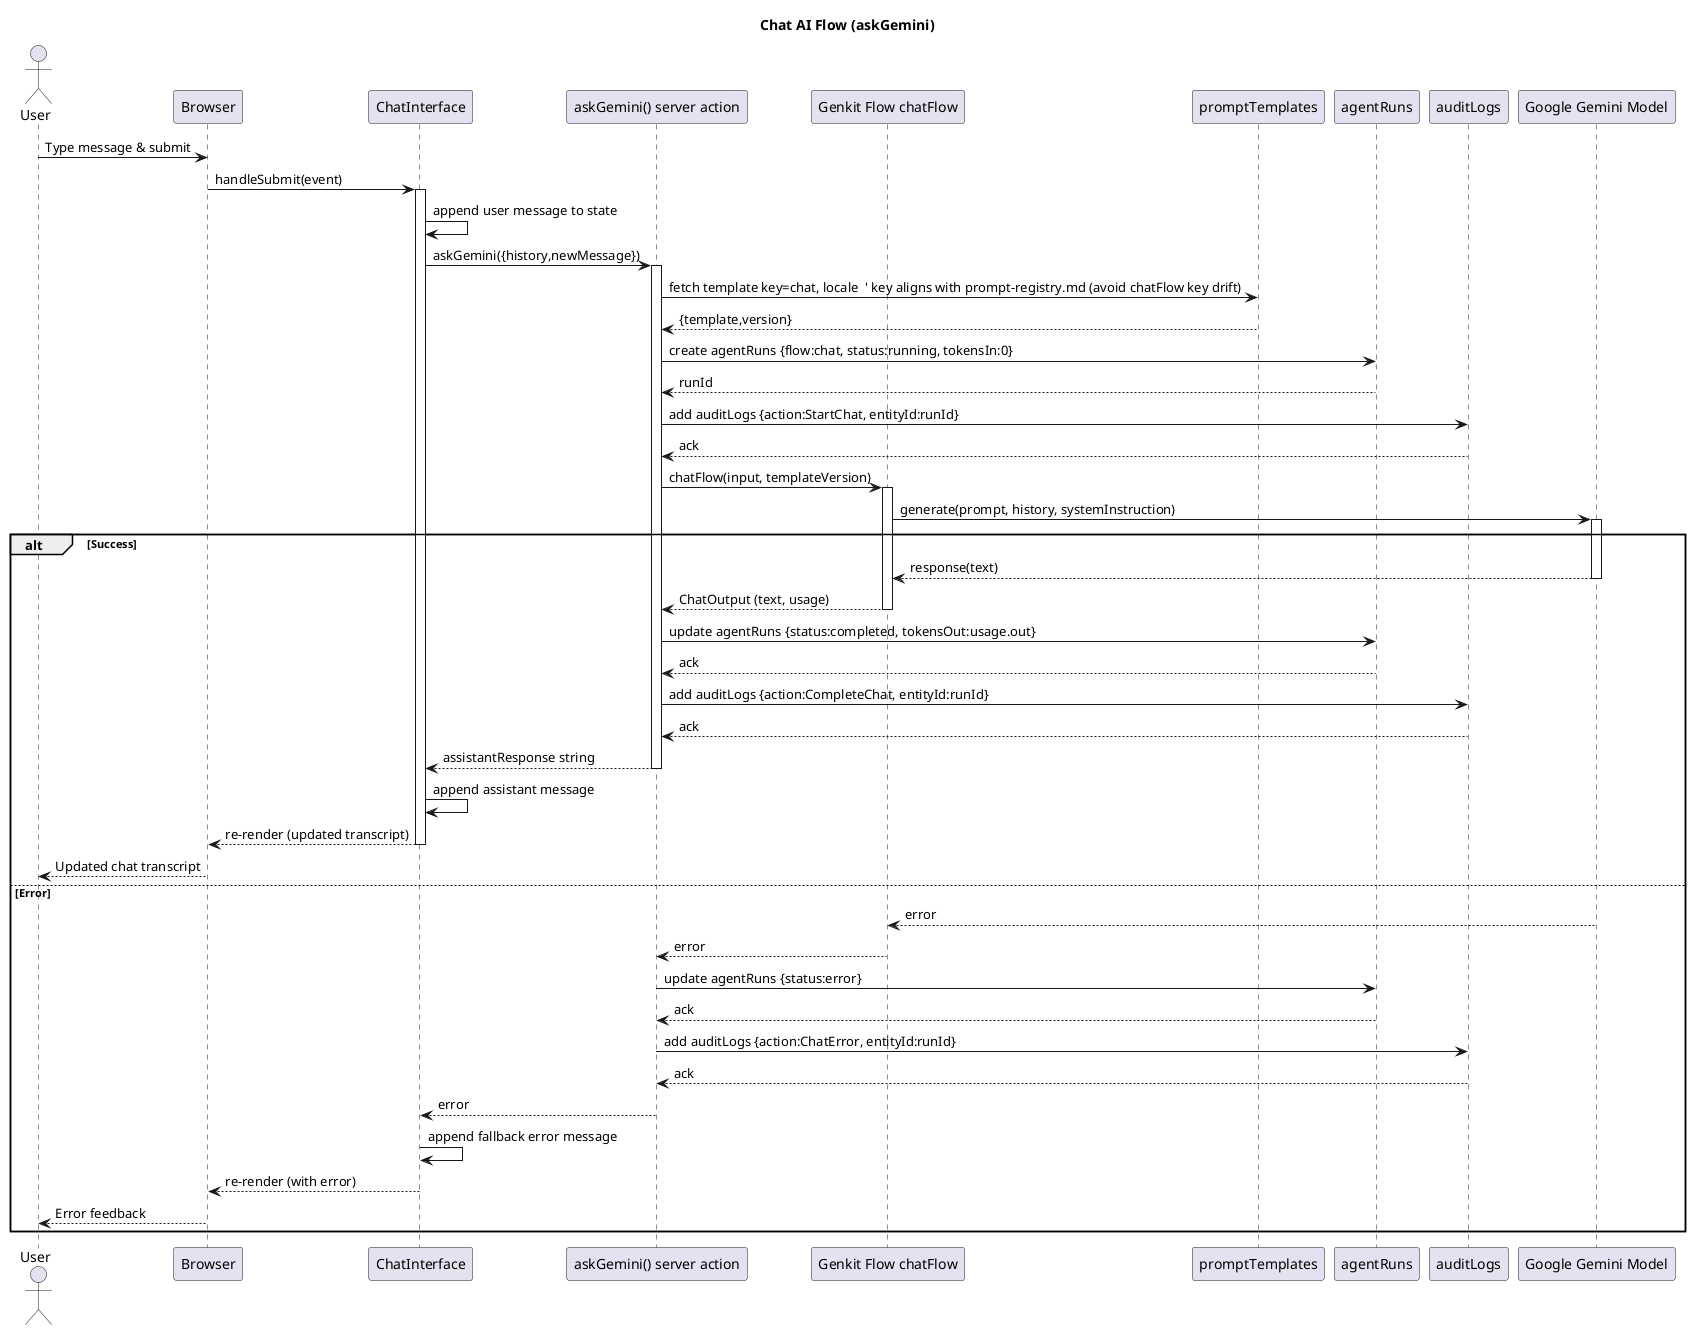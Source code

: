 @startuml chat_flow
title Chat AI Flow (askGemini)
' =====================================================================
' Chat AI Flow (askGemini)
' =====================================================================
actor User
participant Browser as FE
participant "ChatInterface" as UI
participant "askGemini() server action" as Action
participant "Genkit Flow chatFlow" as Flow
participant PT as "promptTemplates"
participant AR as "agentRuns"
participant AUD as "auditLogs"
participant "Google Gemini Model" as LLM

User -> FE: Type message & submit
FE -> UI: handleSubmit(event)
activate UI
UI -> UI: append user message to state
UI -> Action: askGemini({history,newMessage})
activate Action
Action -> PT: fetch template key=chat, locale  ' key aligns with prompt-registry.md (avoid chatFlow key drift)
PT --> Action: {template,version}
Action -> AR: create agentRuns {flow:chat, status:running, tokensIn:0}
AR --> Action: runId
Action -> AUD: add auditLogs {action:StartChat, entityId:runId}
AUD --> Action: ack
Action -> Flow: chatFlow(input, templateVersion)
activate Flow
Flow -> LLM: generate(prompt, history, systemInstruction)
activate LLM
alt Success
	LLM --> Flow: response(text)
	deactivate LLM
	Flow --> Action: ChatOutput (text, usage)
	deactivate Flow
	Action -> AR: update agentRuns {status:completed, tokensOut:usage.out}
	AR --> Action: ack
	Action -> AUD: add auditLogs {action:CompleteChat, entityId:runId}
	AUD --> Action: ack
	Action --> UI: assistantResponse string
	deactivate Action
	UI -> UI: append assistant message
	UI --> FE: re-render (updated transcript)
	deactivate UI
	FE --> User: Updated chat transcript
else Error
	LLM --> Flow: error
	deactivate LLM
	Flow --> Action: error
	deactivate Flow
	Action -> AR: update agentRuns {status:error}
	AR --> Action: ack
	Action -> AUD: add auditLogs {action:ChatError, entityId:runId}
	AUD --> Action: ack
	Action --> UI: error
	deactivate Action
	UI -> UI: append fallback error message
	UI --> FE: re-render (with error)
	deactivate UI
	FE --> User: Error feedback
end
@enduml
